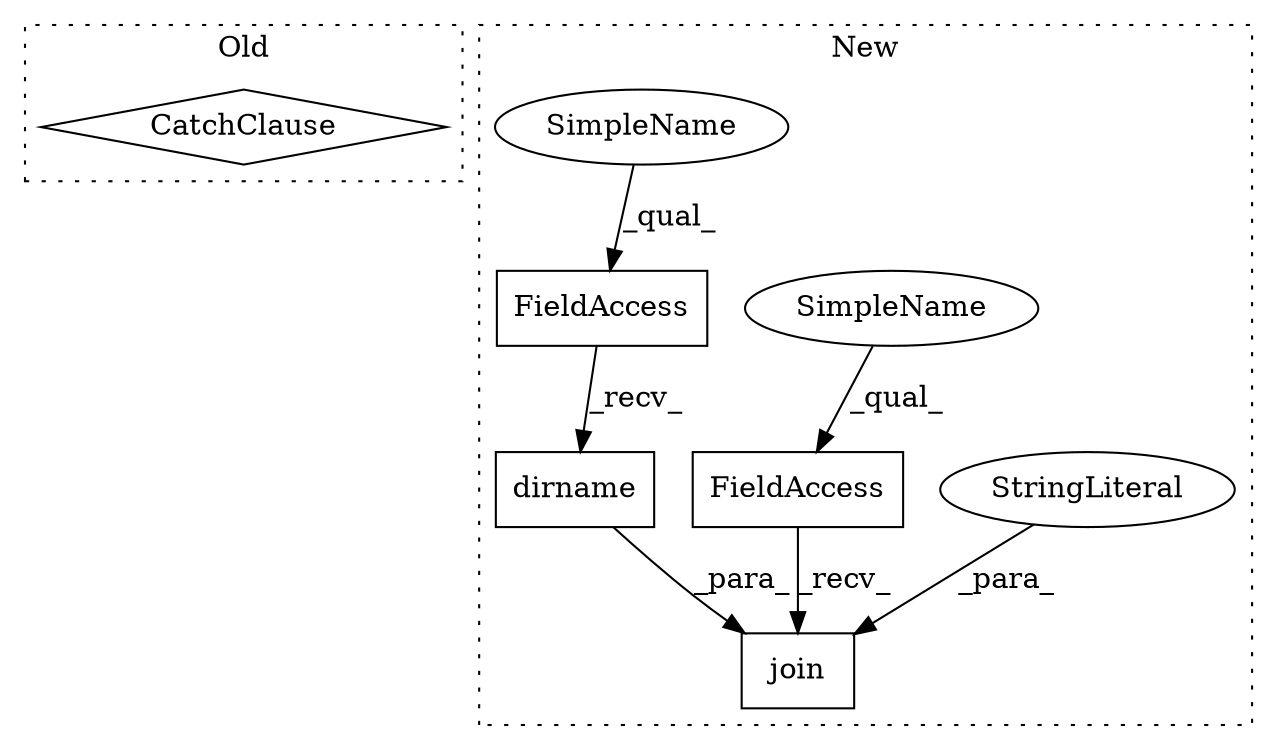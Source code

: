 digraph G {
subgraph cluster0 {
1 [label="CatchClause" a="12" s="219,253" l="11,2" shape="diamond"];
label = "Old";
style="dotted";
}
subgraph cluster1 {
2 [label="dirname" a="32" s="410,426" l="8,1" shape="box"];
3 [label="FieldAccess" a="22" s="402" l="7" shape="box"];
4 [label="FieldAccess" a="22" s="373" l="7" shape="box"];
5 [label="join" a="32" s="381,440" l="5,1" shape="box"];
6 [label="StringLiteral" a="45" s="429" l="11" shape="ellipse"];
7 [label="SimpleName" a="42" s="373" l="2" shape="ellipse"];
8 [label="SimpleName" a="42" s="402" l="2" shape="ellipse"];
label = "New";
style="dotted";
}
2 -> 5 [label="_para_"];
3 -> 2 [label="_recv_"];
4 -> 5 [label="_recv_"];
6 -> 5 [label="_para_"];
7 -> 4 [label="_qual_"];
8 -> 3 [label="_qual_"];
}